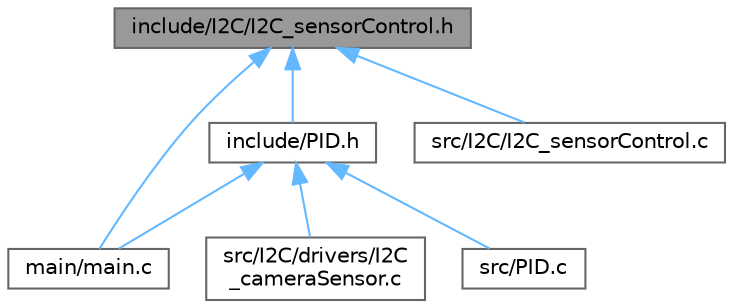digraph "include/I2C/I2C_sensorControl.h"
{
 // LATEX_PDF_SIZE
  bgcolor="transparent";
  edge [fontname=Helvetica,fontsize=10,labelfontname=Helvetica,labelfontsize=10];
  node [fontname=Helvetica,fontsize=10,shape=box,height=0.2,width=0.4];
  Node1 [id="Node000001",label="include/I2C/I2C_sensorControl.h",height=0.2,width=0.4,color="gray40", fillcolor="grey60", style="filled", fontcolor="black",tooltip=" "];
  Node1 -> Node2 [id="edge13_Node000001_Node000002",dir="back",color="steelblue1",style="solid",tooltip=" "];
  Node2 [id="Node000002",label="include/PID.h",height=0.2,width=0.4,color="grey40", fillcolor="white", style="filled",URL="$_p_i_d_8h.html",tooltip=" "];
  Node2 -> Node3 [id="edge14_Node000002_Node000003",dir="back",color="steelblue1",style="solid",tooltip=" "];
  Node3 [id="Node000003",label="main/main.c",height=0.2,width=0.4,color="grey40", fillcolor="white", style="filled",URL="$main_8c.html",tooltip=" "];
  Node2 -> Node4 [id="edge15_Node000002_Node000004",dir="back",color="steelblue1",style="solid",tooltip=" "];
  Node4 [id="Node000004",label="src/I2C/drivers/I2C\l_cameraSensor.c",height=0.2,width=0.4,color="grey40", fillcolor="white", style="filled",URL="$_i2_c__camera_sensor_8c.html",tooltip=" "];
  Node2 -> Node5 [id="edge16_Node000002_Node000005",dir="back",color="steelblue1",style="solid",tooltip=" "];
  Node5 [id="Node000005",label="src/PID.c",height=0.2,width=0.4,color="grey40", fillcolor="white", style="filled",URL="$_p_i_d_8c.html",tooltip=" "];
  Node1 -> Node3 [id="edge17_Node000001_Node000003",dir="back",color="steelblue1",style="solid",tooltip=" "];
  Node1 -> Node6 [id="edge18_Node000001_Node000006",dir="back",color="steelblue1",style="solid",tooltip=" "];
  Node6 [id="Node000006",label="src/I2C/I2C_sensorControl.c",height=0.2,width=0.4,color="grey40", fillcolor="white", style="filled",URL="$_i2_c__sensor_control_8c.html",tooltip=" "];
}
